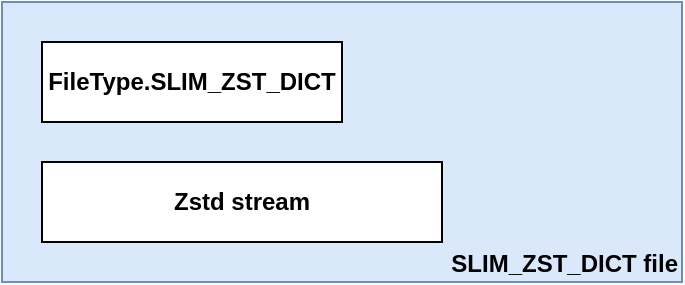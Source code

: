 <mxfile version="19.0.3" type="device"><diagram id="4Iwfn4iNjCKpUrR4BcEk" name="Page-1"><mxGraphModel dx="1102" dy="662" grid="1" gridSize="10" guides="1" tooltips="1" connect="1" arrows="1" fold="1" page="1" pageScale="1" pageWidth="1600" pageHeight="900" math="0" shadow="0"><root><mxCell id="0"/><mxCell id="1" parent="0"/><mxCell id="0Bt3l4xRosf1YzURzizU-1" value="SLIM_ZST_DICT file" style="rounded=0;whiteSpace=wrap;html=1;fillColor=#dae8fc;strokeColor=#6c8ebf;fontStyle=1;verticalAlign=bottom;align=right;" vertex="1" parent="1"><mxGeometry x="60" y="60" width="340" height="140" as="geometry"/></mxCell><mxCell id="0Bt3l4xRosf1YzURzizU-2" value="&lt;b&gt;FileType.SLIM_ZST_DICT&lt;/b&gt;" style="whiteSpace=wrap;html=1;align=center;" vertex="1" parent="1"><mxGeometry x="80" y="80" width="150" height="40" as="geometry"/></mxCell><mxCell id="0Bt3l4xRosf1YzURzizU-3" value="&lt;b&gt;Zstd stream&lt;/b&gt;" style="whiteSpace=wrap;html=1;align=center;" vertex="1" parent="1"><mxGeometry x="80" y="140" width="200" height="40" as="geometry"/></mxCell></root></mxGraphModel></diagram></mxfile>